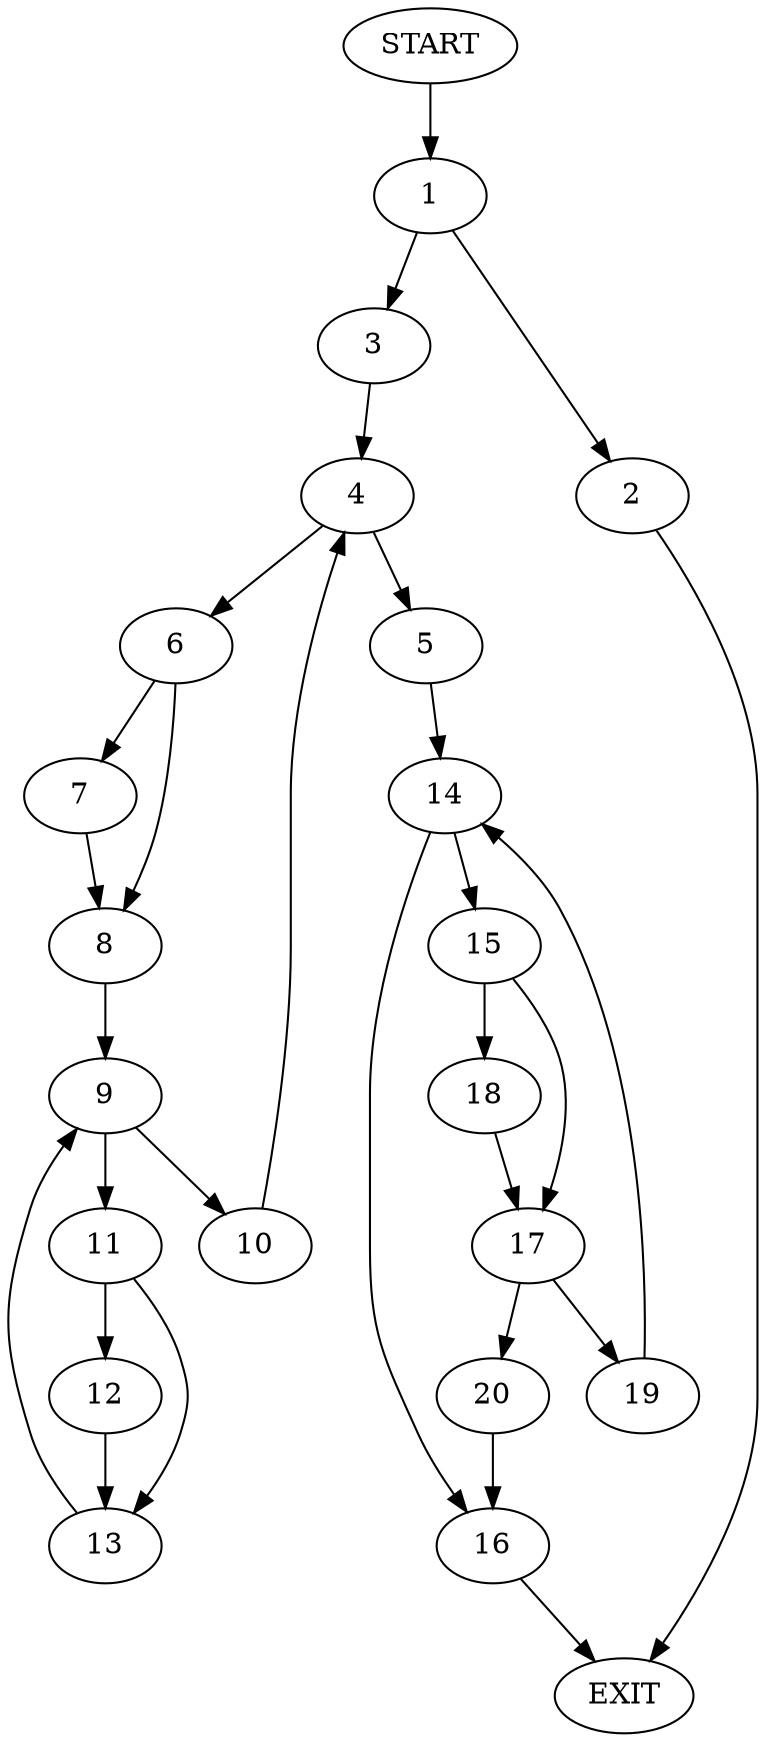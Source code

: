 digraph {
0 [label="START"]
21 [label="EXIT"]
0 -> 1
1 -> 2
1 -> 3
3 -> 4
2 -> 21
4 -> 5
4 -> 6
6 -> 7
6 -> 8
7 -> 8
8 -> 9
9 -> 10
9 -> 11
11 -> 12
11 -> 13
12 -> 13
13 -> 9
10 -> 4
5 -> 14
14 -> 15
14 -> 16
15 -> 17
15 -> 18
18 -> 17
17 -> 19
17 -> 20
20 -> 16
19 -> 14
16 -> 21
}
